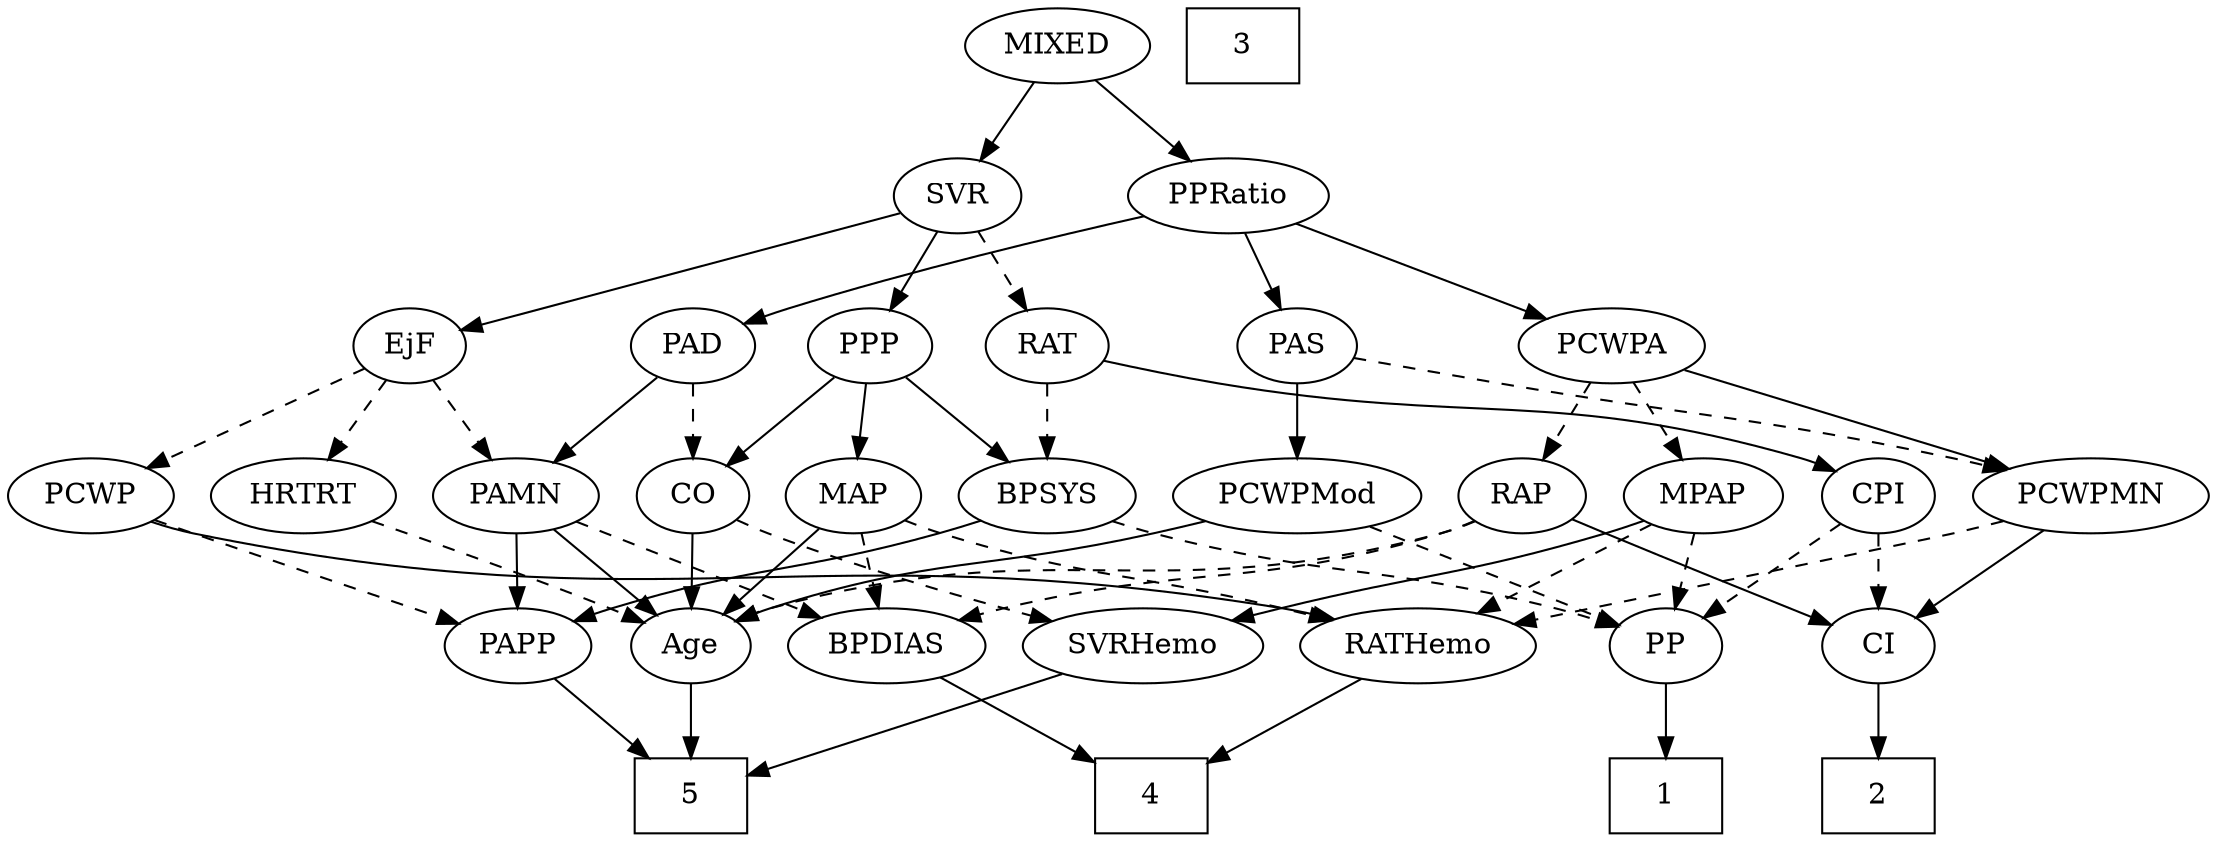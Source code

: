 strict digraph {
	graph [bb="0,0,977.14,396"];
	node [label="\N"];
	1	[height=0.5,
		pos="730.1,18",
		shape=box,
		width=0.75];
	2	[height=0.5,
		pos="832.1,18",
		shape=box,
		width=0.75];
	3	[height=0.5,
		pos="557.1,378",
		shape=box,
		width=0.75];
	4	[height=0.5,
		pos="501.1,18",
		shape=box,
		width=0.75];
	5	[height=0.5,
		pos="301.1,18",
		shape=box,
		width=0.75];
	Age	[height=0.5,
		pos="301.1,90",
		width=0.75];
	Age -> 5	[pos="e,301.1,36.104 301.1,71.697 301.1,63.983 301.1,54.712 301.1,46.112",
		style=solid];
	EjF	[height=0.5,
		pos="175.1,234",
		width=0.75];
	PAMN	[height=0.5,
		pos="222.1,162",
		width=1.011];
	EjF -> PAMN	[pos="e,211.15,179.31 185.76,217.12 191.57,208.47 198.88,197.58 205.42,187.83",
		style=dashed];
	PCWP	[height=0.5,
		pos="35.097,162",
		width=0.97491];
	EjF -> PCWP	[pos="e,59.501,175.2 154.14,222.52 131.48,211.19 95.058,192.98 68.46,179.68",
		style=dashed];
	HRTRT	[height=0.5,
		pos="128.1,162",
		width=1.1013];
	EjF -> HRTRT	[pos="e,139.05,179.31 164.43,217.12 158.63,208.47 151.31,197.58 144.77,187.83",
		style=dashed];
	RAP	[height=0.5,
		pos="671.1,162",
		width=0.77632];
	RAP -> Age	[pos="e,321.59,102.06 650,149.95 644.91,147.67 639.4,145.5 634.1,144 506.15,107.81 464.85,144.86 337.1,108 335.15,107.44 333.19,106.79 \
331.22,106.07",
		style=dashed];
	BPDIAS	[height=0.5,
		pos="388.1,90",
		width=1.1735];
	RAP -> BPDIAS	[pos="e,419.45,102.21 649.93,150.19 644.84,147.89 639.35,145.66 634.1,144 550.08,117.4 524.44,129.99 439.1,108 435.89,107.17 432.59,106.25 \
429.29,105.27",
		style=dashed];
	CI	[height=0.5,
		pos="832.1,90",
		width=0.75];
	RAP -> CI	[pos="e,809.62,100.39 693.36,150.66 698.21,148.44 703.31,146.12 708.1,144 739.27,130.18 775.12,114.93 800.22,104.35",
		style=solid];
	MIXED	[height=0.5,
		pos="472.1,378",
		width=1.1193];
	SVR	[height=0.5,
		pos="429.1,306",
		width=0.77632];
	MIXED -> SVR	[pos="e,438.92,322.99 461.91,360.41 456.64,351.83 450.1,341.19 444.25,331.67",
		style=solid];
	PPRatio	[height=0.5,
		pos="547.1,306",
		width=1.1013];
	MIXED -> PPRatio	[pos="e,530.5,322.49 488.74,361.46 498.84,352.04 511.9,339.85 523.1,329.4",
		style=solid];
	MPAP	[height=0.5,
		pos="752.1,162",
		width=0.97491];
	RATHemo	[height=0.5,
		pos="615.1,90",
		width=1.3721];
	MPAP -> RATHemo	[pos="e,642.8,105.16 727.92,148.65 706.9,137.91 676.11,122.18 652.01,109.86",
		style=dashed];
	SVRHemo	[height=0.5,
		pos="498.1,90",
		width=1.3902];
	MPAP -> SVRHemo	[pos="e,535.48,102.05 725.31,149.99 719.67,147.86 713.73,145.75 708.1,144 642.21,123.52 623.82,125.56 557.1,108 553.26,106.99 549.3,105.92 \
545.32,104.82",
		style=solid];
	PP	[height=0.5,
		pos="730.1,90",
		width=0.75];
	MPAP -> PP	[pos="e,735.37,107.79 746.77,144.05 744.26,136.06 741.2,126.33 738.39,117.4",
		style=dashed];
	BPSYS	[height=0.5,
		pos="465.1,162",
		width=1.0471];
	BPSYS -> PP	[pos="e,706.07,98.571 493.74,149.99 499.76,147.86 506.1,145.75 512.1,144 582.49,123.49 602.14,126.49 673.1,108 680.67,106.03 688.76,103.73 \
696.39,101.48",
		style=dashed];
	PAPP	[height=0.5,
		pos="223.1,90",
		width=0.88464];
	BPSYS -> PAPP	[pos="e,247.74,101.71 436.57,149.83 430.83,147.76 424.8,145.71 419.1,144 351.78,123.78 332.1,129.25 265.1,108 262.51,107.18 259.87,106.27 \
257.22,105.32",
		style=solid];
	PAD	[height=0.5,
		pos="303.1,234",
		width=0.79437];
	CO	[height=0.5,
		pos="303.1,162",
		width=0.75];
	PAD -> CO	[pos="e,303.1,180.1 303.1,215.7 303.1,207.98 303.1,198.71 303.1,190.11",
		style=dashed];
	PAD -> PAMN	[pos="e,239.3,177.87 286.71,218.83 275.3,208.98 259.88,195.65 246.96,184.49",
		style=solid];
	CO -> Age	[pos="e,301.59,108.1 302.6,143.7 302.38,135.98 302.12,126.71 301.87,118.11",
		style=solid];
	CO -> SVRHemo	[pos="e,460.7,102.08 324.23,150.51 329.07,148.25 334.22,145.96 339.1,144 376.02,129.19 418.84,115.09 450.75,105.15",
		style=dashed];
	PAS	[height=0.5,
		pos="573.1,234",
		width=0.75];
	PCWPMod	[height=0.5,
		pos="573.1,162",
		width=1.4443];
	PAS -> PCWPMod	[pos="e,573.1,180.1 573.1,215.7 573.1,207.98 573.1,198.71 573.1,190.11",
		style=solid];
	PCWPMN	[height=0.5,
		pos="927.1,162",
		width=1.3902];
	PAS -> PCWPMN	[pos="e,890.12,174.32 598.58,227.87 615.9,224.42 639.36,219.82 660.1,216 752.36,199 776.66,201.02 868.1,180 872.13,179.07 876.29,178.04 \
880.46,176.94",
		style=dashed];
	PAMN -> Age	[pos="e,285.33,104.97 239.24,145.81 250.48,135.85 265.33,122.7 277.66,111.77",
		style=solid];
	PAMN -> BPDIAS	[pos="e,359.11,103.22 249.14,149.6 276.41,138.1 318.77,120.23 349.56,107.25",
		style=dashed];
	PAMN -> PAPP	[pos="e,222.85,108.1 222.34,143.7 222.45,135.98 222.59,126.71 222.71,118.11",
		style=solid];
	RATHemo -> 4	[pos="e,528.44,35.789 590.92,74.155 575.34,64.586 554.79,51.968 537.28,41.215",
		style=solid];
	CPI	[height=0.5,
		pos="832.1,162",
		width=0.75];
	CPI -> PP	[pos="e,748.17,103.41 813.86,148.49 797.91,137.54 774.53,121.49 756.53,109.14",
		style=dashed];
	CPI -> CI	[pos="e,832.1,108.1 832.1,143.7 832.1,135.98 832.1,126.71 832.1,118.11",
		style=dashed];
	RAT	[height=0.5,
		pos="465.1,234",
		width=0.75827];
	RAT -> BPSYS	[pos="e,465.1,180.1 465.1,215.7 465.1,207.98 465.1,198.71 465.1,190.11",
		style=dashed];
	RAT -> CPI	[pos="e,811.58,173.99 489.97,226.52 503.78,223.08 521.32,218.95 537.1,216 651.33,194.62 684.72,213.19 796.1,180 798.03,179.42 800,178.76 \
801.96,178.03",
		style=solid];
	SVR -> EjF	[pos="e,199.53,241.73 403.81,298.03 357.93,285.39 260.95,258.66 209.24,244.41",
		style=solid];
	SVR -> RAT	[pos="e,456.79,251.15 437.45,288.76 441.81,280.28 447.24,269.71 452.14,260.2",
		style=dashed];
	PPP	[height=0.5,
		pos="386.1,234",
		width=0.75];
	SVR -> PPP	[pos="e,395.82,250.82 419.34,289.12 413.95,280.34 407.14,269.26 401.1,259.42",
		style=solid];
	PCWPMod -> Age	[pos="e,321.69,101.75 534.48,149.8 527.07,147.78 519.36,145.76 512.1,144 434.92,125.33 412.42,133.13 337.1,108 335.18,107.36 333.23,106.64 \
331.28,105.88",
		style=solid];
	PCWPMod -> PP	[pos="e,708.13,100.8 603.74,147.34 631.2,135.09 671.3,117.22 698.92,104.9",
		style=dashed];
	PCWPA	[height=0.5,
		pos="711.1,234",
		width=1.1555];
	PCWPA -> RAP	[pos="e,680.51,179.47 701.62,216.41 696.84,208.04 690.93,197.71 685.59,188.37",
		style=dashed];
	PCWPA -> MPAP	[pos="e,742.45,179.47 720.81,216.41 725.72,208.04 731.77,197.71 737.24,188.37",
		style=dashed];
	PCWPA -> PCWPMN	[pos="e,891.3,174.6 743.43,222.52 780.15,210.62 840.32,191.12 881.72,177.71",
		style=solid];
	PCWPMN -> RATHemo	[pos="e,656.49,99.973 890.07,149.86 882.81,147.81 875.24,145.76 868.1,144 791.43,125.05 771.37,124.31 694.1,108 685.13,106.11 675.58,104.07 \
666.35,102.09",
		style=dashed];
	PCWPMN -> CI	[pos="e,849.62,103.91 906.01,145.46 891.85,135.03 873.09,121.2 858.01,110.09",
		style=solid];
	SVRHemo -> 5	[pos="e,328.37,28.69 463.78,76.807 428.62,64.311 374.12,44.946 338.03,32.122",
		style=solid];
	BPDIAS -> 4	[pos="e,473.88,35.859 410.96,74.834 426.45,65.241 447.24,52.364 464.95,41.394",
		style=solid];
	MAP	[height=0.5,
		pos="379.1,162",
		width=0.84854];
	MAP -> Age	[pos="e,316.71,105.01 362.94,146.5 351.81,136.51 336.85,123.09 324.43,111.94",
		style=solid];
	MAP -> RATHemo	[pos="e,578.02,102.06 402.37,150.14 407.49,147.96 412.93,145.78 418.1,144 478.42,123.19 495.58,124.98 557.1,108 560.7,107.01 564.42,105.96 \
568.15,104.9",
		style=dashed];
	MAP -> BPDIAS	[pos="e,385.9,108.1 381.32,143.7 382.31,135.98 383.51,126.71 384.61,118.11",
		style=dashed];
	PP -> 1	[pos="e,730.1,36.104 730.1,71.697 730.1,63.983 730.1,54.712 730.1,46.112",
		style=solid];
	PPP -> BPSYS	[pos="e,447.88,178.26 401.7,219.17 412.73,209.4 427.73,196.11 440.37,184.91",
		style=solid];
	PPP -> CO	[pos="e,319.18,176.56 369.7,219.17 357.46,208.85 340.54,194.58 326.83,183.01",
		style=solid];
	PPP -> MAP	[pos="e,380.81,180.1 384.37,215.7 383.6,207.98 382.67,198.71 381.81,190.11",
		style=solid];
	PPRatio -> PAD	[pos="e,326.87,244.04 513.03,296.76 473.56,287 406.68,269.81 350.1,252 345.69,250.61 341.09,249.07 336.56,247.49",
		style=solid];
	PPRatio -> PAS	[pos="e,566.86,251.79 553.39,288.05 556.36,280.06 559.97,270.33 563.29,261.4",
		style=solid];
	PPRatio -> PCWPA	[pos="e,682.59,247.17 574.92,293.13 601.96,281.58 643.25,263.96 673.27,251.15",
		style=solid];
	PCWP -> RATHemo	[pos="e,579.8,102.62 60.761,149.64 66.681,147.42 73.026,145.37 79.097,144 286.92,97.105 347.5,146.17 557.1,108 561.28,107.24 565.59,106.29 \
569.88,105.24",
		style=solid];
	PCWP -> PAPP	[pos="e,197.04,100.45 62.532,150.32 68.013,148.21 73.733,146.02 79.097,144 115.89,130.12 158.12,114.63 187.29,104",
		style=dashed];
	CI -> 2	[pos="e,832.1,36.104 832.1,71.697 832.1,63.983 832.1,54.712 832.1,46.112",
		style=solid];
	PAPP -> 5	[pos="e,282.11,36.04 239.64,74.155 249.74,65.09 262.89,53.289 274.43,42.93",
		style=solid];
	HRTRT -> Age	[pos="e,279.67,101.1 157.75,150.02 185.44,139.64 227.82,123.39 264.1,108 266.16,107.13 268.28,106.21 270.41,105.27",
		style=dashed];
}
